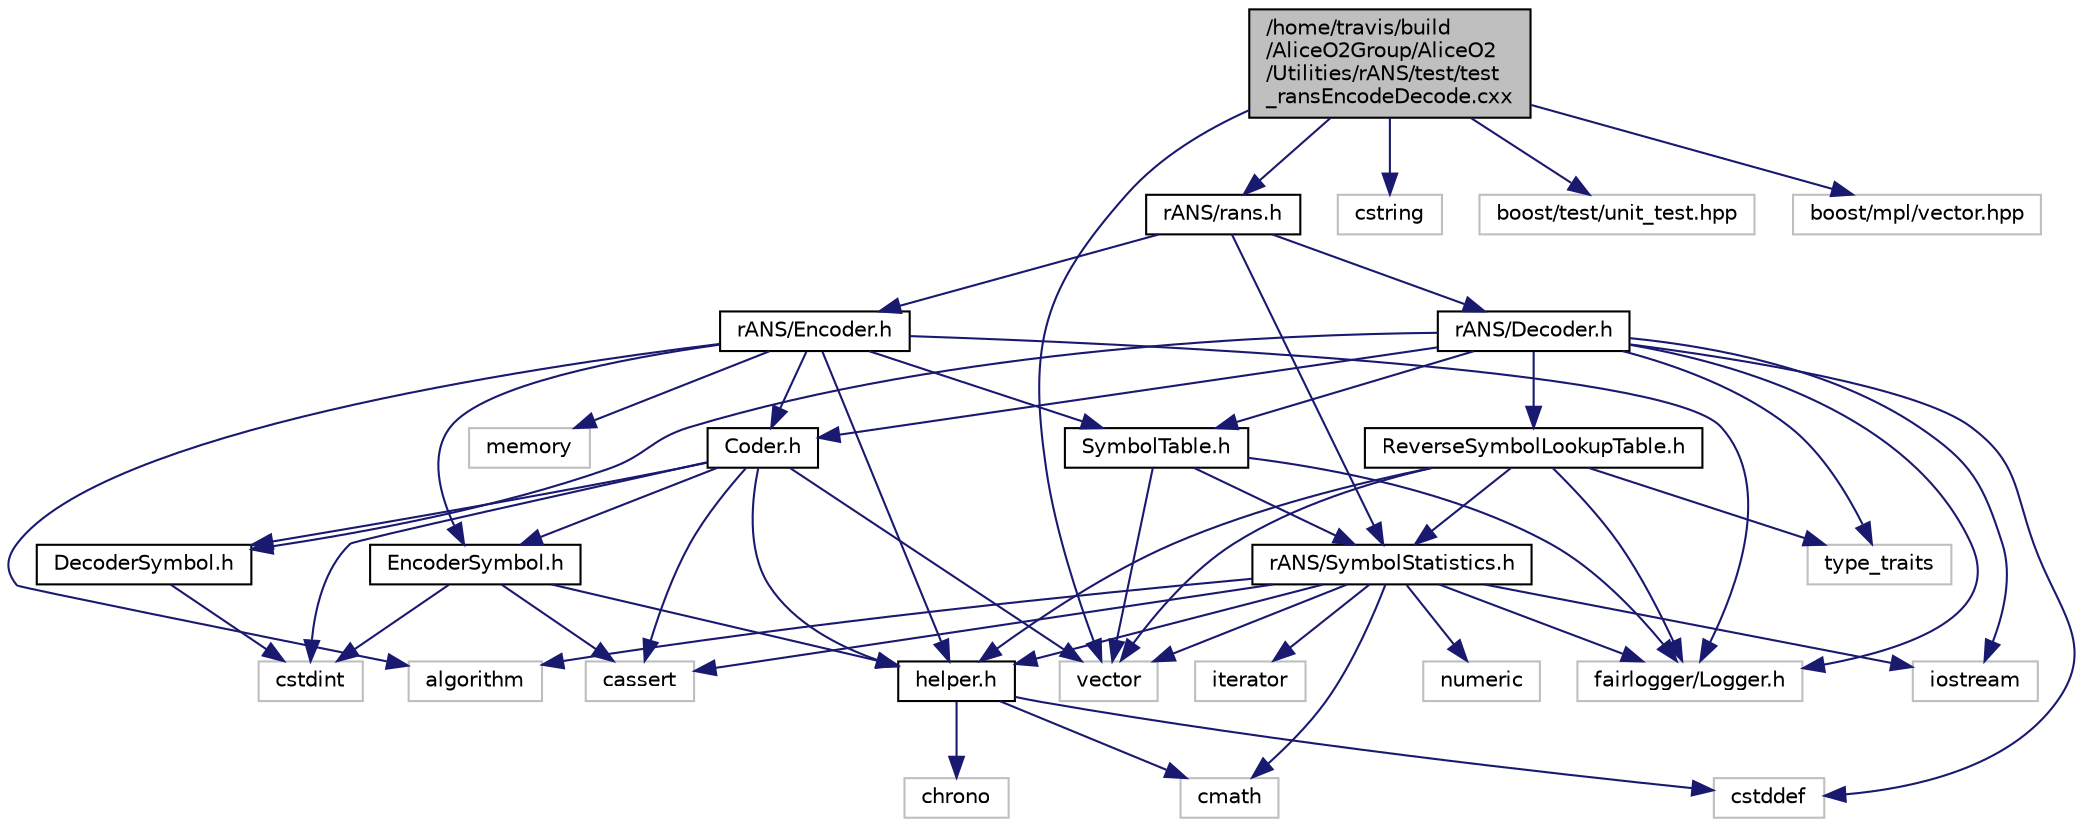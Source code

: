digraph "/home/travis/build/AliceO2Group/AliceO2/Utilities/rANS/test/test_ransEncodeDecode.cxx"
{
 // INTERACTIVE_SVG=YES
  bgcolor="transparent";
  edge [fontname="Helvetica",fontsize="10",labelfontname="Helvetica",labelfontsize="10"];
  node [fontname="Helvetica",fontsize="10",shape=record];
  Node0 [label="/home/travis/build\l/AliceO2Group/AliceO2\l/Utilities/rANS/test/test\l_ransEncodeDecode.cxx",height=0.2,width=0.4,color="black", fillcolor="grey75", style="filled", fontcolor="black"];
  Node0 -> Node1 [color="midnightblue",fontsize="10",style="solid",fontname="Helvetica"];
  Node1 [label="vector",height=0.2,width=0.4,color="grey75"];
  Node0 -> Node2 [color="midnightblue",fontsize="10",style="solid",fontname="Helvetica"];
  Node2 [label="cstring",height=0.2,width=0.4,color="grey75"];
  Node0 -> Node3 [color="midnightblue",fontsize="10",style="solid",fontname="Helvetica"];
  Node3 [label="boost/test/unit_test.hpp",height=0.2,width=0.4,color="grey75"];
  Node0 -> Node4 [color="midnightblue",fontsize="10",style="solid",fontname="Helvetica"];
  Node4 [label="boost/mpl/vector.hpp",height=0.2,width=0.4,color="grey75"];
  Node0 -> Node5 [color="midnightblue",fontsize="10",style="solid",fontname="Helvetica"];
  Node5 [label="rANS/rans.h",height=0.2,width=0.4,color="black",URL="$d4/de7/rans_8h.html",tooltip="header for public api "];
  Node5 -> Node6 [color="midnightblue",fontsize="10",style="solid",fontname="Helvetica"];
  Node6 [label="rANS/SymbolStatistics.h",height=0.2,width=0.4,color="black",URL="$d0/d51/SymbolStatistics_8h.html",tooltip="Structure to depict the distribution of symbols in the source message. "];
  Node6 -> Node7 [color="midnightblue",fontsize="10",style="solid",fontname="Helvetica"];
  Node7 [label="algorithm",height=0.2,width=0.4,color="grey75"];
  Node6 -> Node8 [color="midnightblue",fontsize="10",style="solid",fontname="Helvetica"];
  Node8 [label="cassert",height=0.2,width=0.4,color="grey75"];
  Node6 -> Node9 [color="midnightblue",fontsize="10",style="solid",fontname="Helvetica"];
  Node9 [label="iostream",height=0.2,width=0.4,color="grey75"];
  Node6 -> Node10 [color="midnightblue",fontsize="10",style="solid",fontname="Helvetica"];
  Node10 [label="numeric",height=0.2,width=0.4,color="grey75"];
  Node6 -> Node1 [color="midnightblue",fontsize="10",style="solid",fontname="Helvetica"];
  Node6 -> Node11 [color="midnightblue",fontsize="10",style="solid",fontname="Helvetica"];
  Node11 [label="cmath",height=0.2,width=0.4,color="grey75"];
  Node6 -> Node12 [color="midnightblue",fontsize="10",style="solid",fontname="Helvetica"];
  Node12 [label="iterator",height=0.2,width=0.4,color="grey75"];
  Node6 -> Node13 [color="midnightblue",fontsize="10",style="solid",fontname="Helvetica"];
  Node13 [label="fairlogger/Logger.h",height=0.2,width=0.4,color="grey75"];
  Node6 -> Node14 [color="midnightblue",fontsize="10",style="solid",fontname="Helvetica"];
  Node14 [label="helper.h",height=0.2,width=0.4,color="black",URL="$d4/da1/helper_8h.html",tooltip="various helper functions "];
  Node14 -> Node15 [color="midnightblue",fontsize="10",style="solid",fontname="Helvetica"];
  Node15 [label="cstddef",height=0.2,width=0.4,color="grey75"];
  Node14 -> Node11 [color="midnightblue",fontsize="10",style="solid",fontname="Helvetica"];
  Node14 -> Node16 [color="midnightblue",fontsize="10",style="solid",fontname="Helvetica"];
  Node16 [label="chrono",height=0.2,width=0.4,color="grey75"];
  Node5 -> Node17 [color="midnightblue",fontsize="10",style="solid",fontname="Helvetica"];
  Node17 [label="rANS/Encoder.h",height=0.2,width=0.4,color="black",URL="$dd/d74/Utilities_2rANS_2include_2rANS_2Encoder_8h.html"];
  Node17 -> Node18 [color="midnightblue",fontsize="10",style="solid",fontname="Helvetica"];
  Node18 [label="memory",height=0.2,width=0.4,color="grey75"];
  Node17 -> Node7 [color="midnightblue",fontsize="10",style="solid",fontname="Helvetica"];
  Node17 -> Node13 [color="midnightblue",fontsize="10",style="solid",fontname="Helvetica"];
  Node17 -> Node19 [color="midnightblue",fontsize="10",style="solid",fontname="Helvetica"];
  Node19 [label="SymbolTable.h",height=0.2,width=0.4,color="black",URL="$d8/dd9/SymbolTable_8h.html",tooltip="Container for information needed to encode/decode a symbol of the alphabet. "];
  Node19 -> Node1 [color="midnightblue",fontsize="10",style="solid",fontname="Helvetica"];
  Node19 -> Node13 [color="midnightblue",fontsize="10",style="solid",fontname="Helvetica"];
  Node19 -> Node6 [color="midnightblue",fontsize="10",style="solid",fontname="Helvetica"];
  Node17 -> Node20 [color="midnightblue",fontsize="10",style="solid",fontname="Helvetica"];
  Node20 [label="EncoderSymbol.h",height=0.2,width=0.4,color="black",URL="$d2/d53/EncoderSymbol_8h.html",tooltip="Structure containing all relevant information to encode a symbol. "];
  Node20 -> Node21 [color="midnightblue",fontsize="10",style="solid",fontname="Helvetica"];
  Node21 [label="cstdint",height=0.2,width=0.4,color="grey75"];
  Node20 -> Node8 [color="midnightblue",fontsize="10",style="solid",fontname="Helvetica"];
  Node20 -> Node14 [color="midnightblue",fontsize="10",style="solid",fontname="Helvetica"];
  Node17 -> Node22 [color="midnightblue",fontsize="10",style="solid",fontname="Helvetica"];
  Node22 [label="Coder.h",height=0.2,width=0.4,color="black",URL="$d5/d7a/Coder_8h.html",tooltip="Stateless class for coding and decoding symbols using rANS. "];
  Node22 -> Node1 [color="midnightblue",fontsize="10",style="solid",fontname="Helvetica"];
  Node22 -> Node21 [color="midnightblue",fontsize="10",style="solid",fontname="Helvetica"];
  Node22 -> Node8 [color="midnightblue",fontsize="10",style="solid",fontname="Helvetica"];
  Node22 -> Node23 [color="midnightblue",fontsize="10",style="solid",fontname="Helvetica"];
  Node23 [label="DecoderSymbol.h",height=0.2,width=0.4,color="black",URL="$d7/d99/DecoderSymbol_8h.html",tooltip="Structure containing all relevant information for decoding a rANS encoded symbol. ..."];
  Node23 -> Node21 [color="midnightblue",fontsize="10",style="solid",fontname="Helvetica"];
  Node22 -> Node20 [color="midnightblue",fontsize="10",style="solid",fontname="Helvetica"];
  Node22 -> Node14 [color="midnightblue",fontsize="10",style="solid",fontname="Helvetica"];
  Node17 -> Node14 [color="midnightblue",fontsize="10",style="solid",fontname="Helvetica"];
  Node5 -> Node24 [color="midnightblue",fontsize="10",style="solid",fontname="Helvetica"];
  Node24 [label="rANS/Decoder.h",height=0.2,width=0.4,color="black",URL="$dc/d62/Utilities_2rANS_2include_2rANS_2Decoder_8h.html"];
  Node24 -> Node15 [color="midnightblue",fontsize="10",style="solid",fontname="Helvetica"];
  Node24 -> Node25 [color="midnightblue",fontsize="10",style="solid",fontname="Helvetica"];
  Node25 [label="type_traits",height=0.2,width=0.4,color="grey75"];
  Node24 -> Node9 [color="midnightblue",fontsize="10",style="solid",fontname="Helvetica"];
  Node24 -> Node13 [color="midnightblue",fontsize="10",style="solid",fontname="Helvetica"];
  Node24 -> Node19 [color="midnightblue",fontsize="10",style="solid",fontname="Helvetica"];
  Node24 -> Node23 [color="midnightblue",fontsize="10",style="solid",fontname="Helvetica"];
  Node24 -> Node26 [color="midnightblue",fontsize="10",style="solid",fontname="Helvetica"];
  Node26 [label="ReverseSymbolLookupTable.h",height=0.2,width=0.4,color="black",URL="$dc/d3b/ReverseSymbolLookupTable_8h.html",tooltip="Maps CDF back to source symbol - needed for the decoder. "];
  Node26 -> Node1 [color="midnightblue",fontsize="10",style="solid",fontname="Helvetica"];
  Node26 -> Node25 [color="midnightblue",fontsize="10",style="solid",fontname="Helvetica"];
  Node26 -> Node13 [color="midnightblue",fontsize="10",style="solid",fontname="Helvetica"];
  Node26 -> Node6 [color="midnightblue",fontsize="10",style="solid",fontname="Helvetica"];
  Node26 -> Node14 [color="midnightblue",fontsize="10",style="solid",fontname="Helvetica"];
  Node24 -> Node22 [color="midnightblue",fontsize="10",style="solid",fontname="Helvetica"];
}
